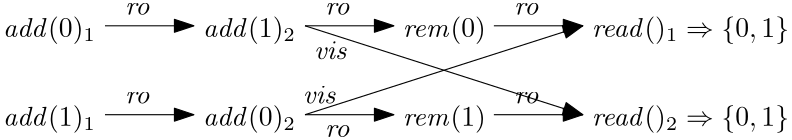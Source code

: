 <?xml version="1.0"?>
<!DOCTYPE ipe SYSTEM "ipe.dtd">
<ipe version="70107" creator="Ipe 7.1.7">
<info created="D:20151003110714" modified="D:20180418153043"/>
<preamble>\usepackage[version=0.96]{pgf}
\usepackage{tikz}
\usetikzlibrary{arrows,shapes,snakes,automata,backgrounds,petri}
\usepackage[latin1]{inputenc}
\usepackage{verbatim}</preamble>
<ipestyle name="basic">
<symbol name="arrow/arc(spx)">
<path stroke="sym-stroke" fill="sym-stroke" pen="sym-pen">
0 0 m
-1 0.333 l
-1 -0.333 l
h
</path>
</symbol>
<symbol name="arrow/farc(spx)">
<path stroke="sym-stroke" fill="white" pen="sym-pen">
0 0 m
-1 0.333 l
-1 -0.333 l
h
</path>
</symbol>
<symbol name="arrow/ptarc(spx)">
<path stroke="sym-stroke" fill="sym-stroke" pen="sym-pen">
0 0 m
-1 0.333 l
-0.8 0 l
-1 -0.333 l
h
</path>
</symbol>
<symbol name="arrow/fptarc(spx)">
<path stroke="sym-stroke" fill="white" pen="sym-pen">
0 0 m
-1 0.333 l
-0.8 0 l
-1 -0.333 l
h
</path>
</symbol>
<symbol name="mark/circle(sx)" transformations="translations">
<path fill="sym-stroke">
0.6 0 0 0.6 0 0 e
0.4 0 0 0.4 0 0 e
</path>
</symbol>
<symbol name="mark/disk(sx)" transformations="translations">
<path fill="sym-stroke">
0.6 0 0 0.6 0 0 e
</path>
</symbol>
<symbol name="mark/fdisk(sfx)" transformations="translations">
<group>
<path fill="sym-fill">
0.5 0 0 0.5 0 0 e
</path>
<path fill="sym-stroke" fillrule="eofill">
0.6 0 0 0.6 0 0 e
0.4 0 0 0.4 0 0 e
</path>
</group>
</symbol>
<symbol name="mark/box(sx)" transformations="translations">
<path fill="sym-stroke" fillrule="eofill">
-0.6 -0.6 m
0.6 -0.6 l
0.6 0.6 l
-0.6 0.6 l
h
-0.4 -0.4 m
0.4 -0.4 l
0.4 0.4 l
-0.4 0.4 l
h
</path>
</symbol>
<symbol name="mark/square(sx)" transformations="translations">
<path fill="sym-stroke">
-0.6 -0.6 m
0.6 -0.6 l
0.6 0.6 l
-0.6 0.6 l
h
</path>
</symbol>
<symbol name="mark/fsquare(sfx)" transformations="translations">
<group>
<path fill="sym-fill">
-0.5 -0.5 m
0.5 -0.5 l
0.5 0.5 l
-0.5 0.5 l
h
</path>
<path fill="sym-stroke" fillrule="eofill">
-0.6 -0.6 m
0.6 -0.6 l
0.6 0.6 l
-0.6 0.6 l
h
-0.4 -0.4 m
0.4 -0.4 l
0.4 0.4 l
-0.4 0.4 l
h
</path>
</group>
</symbol>
<symbol name="mark/cross(sx)" transformations="translations">
<group>
<path fill="sym-stroke">
-0.43 -0.57 m
0.57 0.43 l
0.43 0.57 l
-0.57 -0.43 l
h
</path>
<path fill="sym-stroke">
-0.43 0.57 m
0.57 -0.43 l
0.43 -0.57 l
-0.57 0.43 l
h
</path>
</group>
</symbol>
<symbol name="arrow/fnormal(spx)">
<path stroke="sym-stroke" fill="white" pen="sym-pen">
0 0 m
-1 0.333 l
-1 -0.333 l
h
</path>
</symbol>
<symbol name="arrow/pointed(spx)">
<path stroke="sym-stroke" fill="sym-stroke" pen="sym-pen">
0 0 m
-1 0.333 l
-0.8 0 l
-1 -0.333 l
h
</path>
</symbol>
<symbol name="arrow/fpointed(spx)">
<path stroke="sym-stroke" fill="white" pen="sym-pen">
0 0 m
-1 0.333 l
-0.8 0 l
-1 -0.333 l
h
</path>
</symbol>
<symbol name="arrow/linear(spx)">
<path stroke="sym-stroke" pen="sym-pen">
-1 0.333 m
0 0 l
-1 -0.333 l
</path>
</symbol>
<symbol name="arrow/fdouble(spx)">
<path stroke="sym-stroke" fill="white" pen="sym-pen">
0 0 m
-1 0.333 l
-1 -0.333 l
h
-1 0 m
-2 0.333 l
-2 -0.333 l
h
</path>
</symbol>
<symbol name="arrow/double(spx)">
<path stroke="sym-stroke" fill="sym-stroke" pen="sym-pen">
0 0 m
-1 0.333 l
-1 -0.333 l
h
-1 0 m
-2 0.333 l
-2 -0.333 l
h
</path>
</symbol>
<pen name="heavier" value="0.8"/>
<pen name="fat" value="1.2"/>
<pen name="ultrafat" value="2"/>
<symbolsize name="large" value="5"/>
<symbolsize name="small" value="2"/>
<symbolsize name="tiny" value="1.1"/>
<arrowsize name="large" value="10"/>
<arrowsize name="small" value="5"/>
<arrowsize name="tiny" value="3"/>
<color name="red" value="1 0 0"/>
<color name="green" value="0 1 0"/>
<color name="blue" value="0 0 1"/>
<color name="yellow" value="1 1 0"/>
<color name="orange" value="1 0.647 0"/>
<color name="gold" value="1 0.843 0"/>
<color name="purple" value="0.627 0.125 0.941"/>
<color name="gray" value="0.745"/>
<color name="brown" value="0.647 0.165 0.165"/>
<color name="navy" value="0 0 0.502"/>
<color name="pink" value="1 0.753 0.796"/>
<color name="seagreen" value="0.18 0.545 0.341"/>
<color name="turquoise" value="0.251 0.878 0.816"/>
<color name="violet" value="0.933 0.51 0.933"/>
<color name="darkblue" value="0 0 0.545"/>
<color name="darkcyan" value="0 0.545 0.545"/>
<color name="darkgray" value="0.663"/>
<color name="darkgreen" value="0 0.392 0"/>
<color name="darkmagenta" value="0.545 0 0.545"/>
<color name="darkorange" value="1 0.549 0"/>
<color name="darkred" value="0.545 0 0"/>
<color name="lightblue" value="0.678 0.847 0.902"/>
<color name="lightcyan" value="0.878 1 1"/>
<color name="lightgray" value="0.827"/>
<color name="lightgreen" value="0.565 0.933 0.565"/>
<color name="lightyellow" value="1 1 0.878"/>
<dashstyle name="dashed" value="[4] 0"/>
<dashstyle name="dotted" value="[1 3] 0"/>
<dashstyle name="dash dotted" value="[4 2 1 2] 0"/>
<dashstyle name="dash dot dotted" value="[4 2 1 2 1 2] 0"/>
<textsize name="large" value="\large"/>
<textsize name="small" value="\small"/>
<textsize name="tiny" value="\tiny"/>
<textsize name="Large" value="\Large"/>
<textsize name="LARGE" value="\LARGE"/>
<textsize name="huge" value="\huge"/>
<textsize name="Huge" value="\Huge"/>
<textsize name="footnote" value="\footnotesize"/>
<textstyle name="center" begin="\begin{center}" end="\end{center}"/>
<textstyle name="itemize" begin="\begin{itemize}" end="\end{itemize}"/>
<textstyle name="item" begin="\begin{itemize}\item{}" end="\end{itemize}"/>
<gridsize name="4 pts" value="4"/>
<gridsize name="8 pts (~3 mm)" value="8"/>
<gridsize name="16 pts (~6 mm)" value="16"/>
<gridsize name="32 pts (~12 mm)" value="32"/>
<gridsize name="10 pts (~3.5 mm)" value="10"/>
<gridsize name="20 pts (~7 mm)" value="20"/>
<gridsize name="14 pts (~5 mm)" value="14"/>
<gridsize name="28 pts (~10 mm)" value="28"/>
<gridsize name="56 pts (~20 mm)" value="56"/>
<anglesize name="90 deg" value="90"/>
<anglesize name="60 deg" value="60"/>
<anglesize name="45 deg" value="45"/>
<anglesize name="30 deg" value="30"/>
<anglesize name="22.5 deg" value="22.5"/>
<tiling name="falling" angle="-60" step="4" width="1"/>
<tiling name="rising" angle="30" step="4" width="1"/>
</ipestyle>
<page>
<layer name="alpha"/>
<view layers="alpha" active="alpha"/>
<text layer="alpha" matrix="1 0 0 1 -56.795 -112" transformations="translations" pos="64 436" stroke="black" type="label" width="33.505" height="7.473" depth="2.49" valign="baseline">$\mathit{add}(0)_1$</text>
<path matrix="1 0 0 1 -20 -120" stroke="black" arrow="normal/normal">
64 448 m
96 448 l
</path>
<text matrix="1 0 0 1 -12.795 -104" transformations="translations" pos="64 436" stroke="black" type="label" width="9.413" height="4.289" depth="0" valign="baseline">$\mathit{ro}$</text>
<text matrix="1 0 0 1 15.205 -112" transformations="translations" pos="64 436" stroke="black" type="label" width="33.505" height="7.473" depth="2.49" valign="baseline">$\mathit{add}(1)_2$</text>
<path matrix="1 0 0 1 52 -120" stroke="black" arrow="normal/normal">
64 448 m
96 448 l
</path>
<text matrix="1 0 0 1 59.205 -104" transformations="translations" pos="64 436" stroke="black" type="label" width="9.413" height="4.289" depth="0" valign="baseline">$\mathit{ro}$</text>
<text matrix="1 0 0 1 87.205 -112" transformations="translations" pos="64 436" stroke="black" type="label" width="29.916" height="7.473" depth="2.49" valign="baseline">$\mathit{rem}(0)$</text>
<path matrix="1 0 0 1 120 -120" stroke="black" arrow="normal/normal">
64 448 m
96 448 l
</path>
<text matrix="1 0 0 1 127.205 -104" transformations="translations" pos="64 436" stroke="black" type="label" width="9.413" height="4.289" depth="0" valign="baseline">$\mathit{ro}$</text>
<text matrix="1 0 0 1 155.205 -112" transformations="translations" pos="64 436" stroke="black" type="label" width="71.047" height="7.473" depth="2.49" valign="baseline">$\mathit{read}()_1 \Rightarrow \{ 0,1 \}$</text>
<text matrix="1 0 0 1 -56.795 -144" transformations="translations" pos="64 436" stroke="black" type="label" width="33.505" height="7.473" depth="2.49" valign="baseline">$\mathit{add}(1)_1$</text>
<path matrix="1 0 0 1 -20 -152" stroke="black" arrow="normal/normal">
64 448 m
96 448 l
</path>
<text matrix="1 0 0 1 -12.795 -136" transformations="translations" pos="64 436" stroke="black" type="label" width="9.413" height="4.289" depth="0" valign="baseline">$\mathit{ro}$</text>
<text matrix="1 0 0 1 15.205 -144" transformations="translations" pos="64 436" stroke="black" type="label" width="33.505" height="7.473" depth="2.49" valign="baseline">$\mathit{add}(0)_2$</text>
<path matrix="1 0 0 1 52 -152" stroke="black" arrow="normal/normal">
64 448 m
96 448 l
</path>
<text matrix="1 0 0 1 87.205 -144" transformations="translations" pos="64 436" stroke="black" type="label" width="29.916" height="7.473" depth="2.49" valign="baseline">$\mathit{rem}(1)$</text>
<path matrix="1 0 0 1 120 -152" stroke="black" arrow="normal/normal">
64 448 m
96 448 l
</path>
<text matrix="1 0 0 1 127.205 -136" transformations="translations" pos="64 436" stroke="black" type="label" width="9.413" height="4.289" depth="0" valign="baseline">$\mathit{ro}$</text>
<text matrix="1 0 0 1 155.205 -144" transformations="translations" pos="64 436" stroke="black" type="label" width="71.047" height="7.473" depth="2.49" valign="baseline">$\mathit{read}()_2 \Rightarrow \{ 0,1 \}$</text>
<text matrix="1 0 0 1 59.205 -148" transformations="translations" pos="64 436" stroke="black" type="label" width="9.413" height="4.289" depth="0" valign="baseline">$\mathit{ro}$</text>
<path stroke="black" arrow="normal/normal">
116 296 m
216 328 l
</path>
<path stroke="black" arrow="normal/normal">
116 328 m
216 296 l
</path>
<text matrix="1 0 0 1 55.205 -120" transformations="translations" pos="64 436" stroke="black" type="label" width="12.529" height="6.529" depth="0" valign="baseline">$\mathit{vis}$</text>
<text matrix="1 0 0 1 51.205 -136" transformations="translations" pos="64 436" stroke="black" type="label" width="12.529" height="6.529" depth="0" valign="baseline">$\mathit{vis}$</text>
</page>
</ipe>
